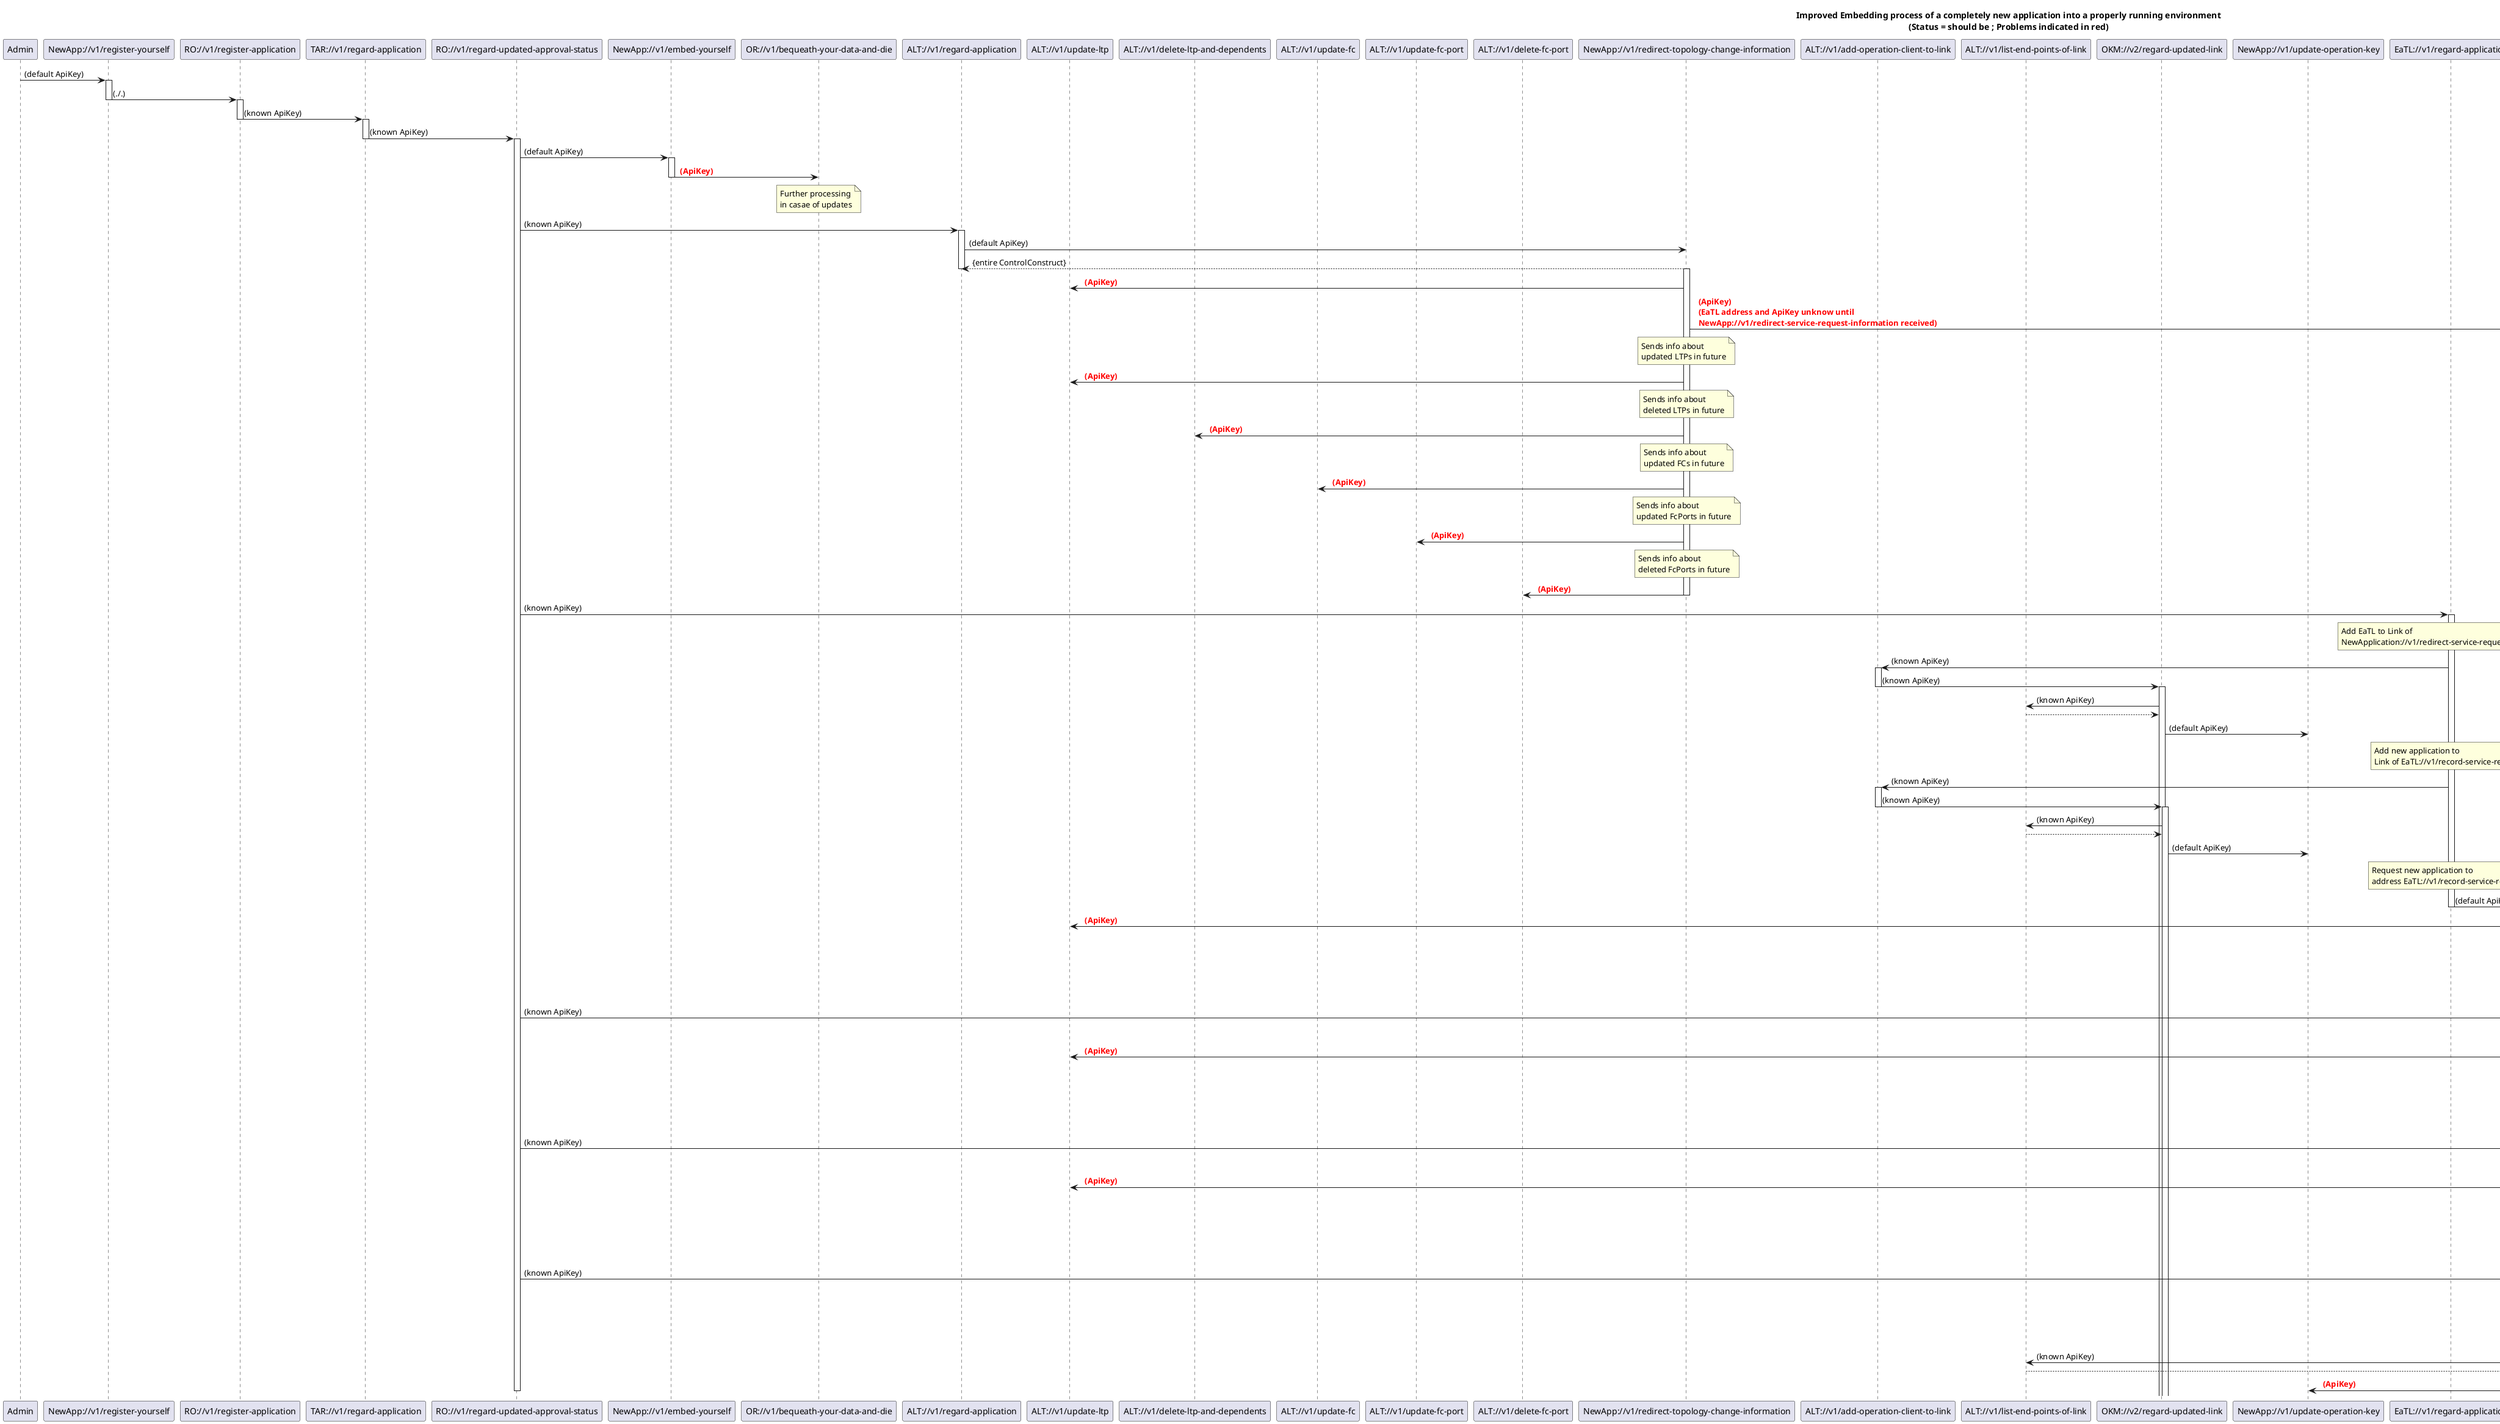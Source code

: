 @startuml Improved_EmbedNewApp
skinparam responseMessageBelowArrow true

title
Improved Embedding process of a completely new application into a properly running environment
(Status = should be ; Problems indicated in red)
end title

participant "Admin" as Admin
participant "NewApp://v1/register-yourself" as NewAppRegYs
participant "RO://v1/register-application" as RoRegiA
participant "TAR://v1/regard-application" as TarRegaA
participant "RO://v1/regard-updated-approval-status" as RoRegaUa
participant "NewApp://v1/embed-yourself" as NewAppEmbYs
  participant "OR://v1/bequeath-your-data-and-die" as OrBydad
participant "ALT://v1/regard-application" as AltRegaA
  participant "ALT://v1/update-ltp" as AltUltp
  participant "ALT://v1/delete-ltp-and-dependents" as AltDltpAd
  participant "ALT://v1/update-fc" as AltUfc
  participant "ALT://v1/update-fc-port" as AltUfcP
  participant "ALT://v1/delete-fc-port" as AltDfcP
  participant "NewApp://v1/redirect-topology-change-information" as NewAppRtci
participant "ALT://v1/add-operation-client-to-link" as AltAoctL
participant "ALT://v1/list-end-points-of-link" as AltLepol
participant "OKM://v2/regard-updated-link" as OkmReguL
participant "NewApp://v1/update-operation-key" as NewAppUok
participant "EaTL://v1/regard-application" as EatlRegaA
  participant "EaTL://v1/record-service-request" as EatlRsr
  participant "NewApp://v1/redirect-service-request-information" as NewAppRsri
participant "OL://v1/regard-application" as OlRegaA
  participant "OL://v1/record-oam-request" as OlRor
  participant "NewApp://v1/redirect-oam-request-information" as NewAppRori
participant "AA://v1/regard-application" as AaRegaA
  participant "AA://v1/approve-oam-request" as AaAor
  participant "NewApp://v1/inquire-oam-request-approvals" as NewAppIora
participant "OKM://v1/regard-application" as OkmRegaA
  participant "ALT:///v1/list-link-uuids" as AltLiu


Admin -> NewAppRegYs : (default ApiKey)

activate NewAppRegYs
NewAppRegYs -> RoRegiA : (./.)
deactivate NewAppRegYs

activate RoRegiA
RoRegiA -> TarRegaA : (known ApiKey)
deactivate RoRegiA

activate TarRegaA
TarRegaA -> RoRegaUa : (known ApiKey)
deactivate TarRegaA

activate RoRegaUa
RoRegaUa -> NewAppEmbYs : (default ApiKey)

  activate NewAppEmbYs
  NewAppEmbYs -> OrBydad : <font color=red> <b> (ApiKey)
  deactivate NewAppEmbYs

  note over OrBydad
  Further processing
  in casae of updates
  end note
  /' activate OrBydad
  'RO://v1/relay-server-replacement'
  'RO://v1/deregister-application'
  deactivate OrBydad '/

RoRegaUa -> AltRegaA : (known ApiKey)

  activate AltRegaA
  AltRegaA -> NewAppRtci : (default ApiKey)
  NewAppRtci --> AltRegaA : {entire ControlConstruct}
  deactivate AltRegaA

    activate NewAppRtci
    NewAppRtci -> AltUltp : <font color=red> <b> (ApiKey)
    NewAppRtci -> EatlRsr : <font color=red> <b> (ApiKey) \n<font color=red> <b> (EaTL address and ApiKey unknow until \n<font color=red> <b> NewApp://v1/redirect-service-request-information received)

    note over NewAppRtci
    Sends info about
    updated LTPs in future
    end note
    NewAppRtci -> AltUltp : <font color=red> <b> (ApiKey)

    note over NewAppRtci
    Sends info about
    deleted LTPs in future
    end note
    NewAppRtci -> AltDltpAd : <font color=red> <b> (ApiKey)

    note over NewAppRtci
    Sends info about
    updated FCs in future
    end note
    NewAppRtci -> AltUfc : <font color=red> <b> (ApiKey)

    note over NewAppRtci
    Sends info about
    updated FcPorts in future
    end note
    NewAppRtci -> AltUfcP : <font color=red> <b> (ApiKey)

    note over NewAppRtci
    Sends info about
    deleted FcPorts in future
    end note
    NewAppRtci -> AltDfcP : <font color=red> <b> (ApiKey)

    deactivate NewAppRtci

RoRegaUa -> EatlRegaA : (known ApiKey)

  activate EatlRegaA
  note over EatlRegaA
  Add EaTL to Link of
  NewApplication://v1/redirect-service-request-information
  end note
  EatlRegaA -> AltAoctL : (known ApiKey)

    activate AltAoctL
    AltAoctL -> OkmReguL : (known ApiKey)
    deactivate AltAoctL

      activate OkmReguL
      OkmReguL -> AltLepol : (known ApiKey)
      AltLepol --> OkmReguL
      OkmReguL -> NewAppUok : (default ApiKey)
  note over EatlRegaA
  Add new application to
  Link of EaTL://v1/record-service-request
  end note
  EatlRegaA -> AltAoctL : (known ApiKey)

    activate AltAoctL
    AltAoctL -> OkmReguL : (known ApiKey)
    deactivate AltAoctL

      activate OkmReguL
      OkmReguL -> AltLepol : (known ApiKey)
      AltLepol --> OkmReguL
      OkmReguL -> NewAppUok : (default ApiKey)

  note over EatlRegaA
  Request new application to
  address EaTL://v1/record-service-request
  end note
  EatlRegaA -> NewAppRsri : (default ApiKey)
  deactivate EatlRegaA

    activate NewAppRsri
    NewAppRsri -> AltUltp : <font color=red> <b> (ApiKey)
    NewAppRsri -> EatlRsr : (ApiKey)
    note over NewAppRsri
    Sends service records
    to EaTL in future
    end note
    NewAppRsri -> EatlRsr : (ApiKey)
    deactivate NewAppRsri

RoRegaUa -> OlRegaA : (known ApiKey)

  activate OlRegaA
  OlRegaA -> NewAppRori : (default ApiKey)
  deactivate OlRegaA

    activate NewAppRori
    NewAppRori -> AltUltp : <font color=red> <b> (ApiKey)
    NewAppRori -> EatlRsr : <font color=red> <b> (ApiKey)
    note over NewAppRori
    Sends oam records
    to OL in future
    end note
    NewAppRori -> OlRor : <font color=red> <b> (ApiKey)
    deactivate NewAppRori

RoRegaUa -> AaRegaA : (known ApiKey)

  activate AaRegaA
  AaRegaA -> NewAppIora : (default ApiKey)
  deactivate AaRegaA

    activate NewAppIora
    NewAppIora -> AltUltp : <font color=red> <b> (ApiKey)
    NewAppIora -> EatlRsr : <font color=red> <b> (ApiKey)
    note over NewAppIora
    Inquires approvals of oam
    request at AA in future
    end note
    NewAppIora -> AaAor : <font color=red> <b> (ApiKey)
    deactivate NewAppIora

RoRegaUa -> OkmRegaA : (known ApiKey)

  note over OkmRegaA
  As part of cyclic operation:
  overwrites default ApiKeys
  at all OperationServers of new application
  end note
  activate OkmRegaA
  OkmRegaA -> AltLiu : (known ApiKey)
  OkmRegaA -> AltLepol : (known ApiKey)
  AltLepol --> OkmRegaA
  OkmRegaA -> NewAppUok : <font color=red> <b> (ApiKey)
  deactivate OkmRegaA

deactivate RoRegaUa

@enduml